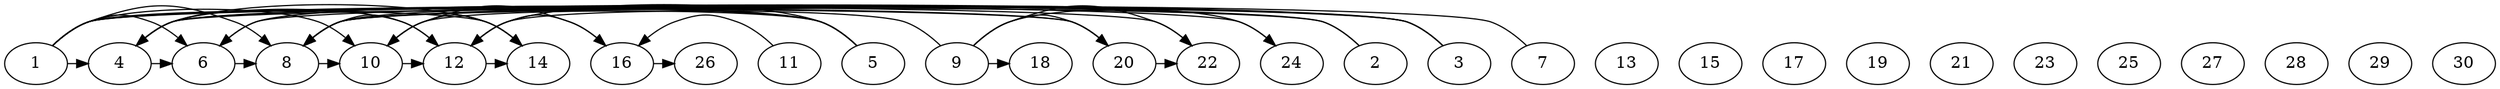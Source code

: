 // The Round Graph
digraph "3_Gilbert_pri" {
	1 [label=1]
	2 [label=2]
	3 [label=3]
	4 [label=4]
	5 [label=5]
	6 [label=6]
	7 [label=7]
	8 [label=8]
	9 [label=9]
	10 [label=10]
	11 [label=11]
	12 [label=12]
	13 [label=13]
	14 [label=14]
	15 [label=15]
	16 [label=16]
	17 [label=17]
	18 [label=18]
	19 [label=19]
	20 [label=20]
	21 [label=21]
	22 [label=22]
	23 [label=23]
	24 [label=24]
	25 [label=25]
	26 [label=26]
	27 [label=27]
	28 [label=28]
	29 [label=29]
	30 [label=30]
	1 -> 4 [constraint=false]
	1 -> 6 [constraint=false]
	1 -> 8 [constraint=false]
	1 -> 10 [constraint=false]
	1 -> 14 [constraint=false]
	1 -> 20 [constraint=false]
	1 -> 22 [constraint=false]
	1 -> 24 [constraint=false]
	2 -> 4 [constraint=false]
	2 -> 8 [constraint=false]
	3 -> 4 [constraint=false]
	3 -> 6 [constraint=false]
	3 -> 8 [constraint=false]
	4 -> 6 [constraint=false]
	4 -> 12 [constraint=false]
	4 -> 14 [constraint=false]
	4 -> 20 [constraint=false]
	5 -> 6 [constraint=false]
	5 -> 8 [constraint=false]
	5 -> 10 [constraint=false]
	5 -> 12 [constraint=false]
	6 -> 8 [constraint=false]
	7 -> 8 [constraint=false]
	8 -> 10 [constraint=false]
	8 -> 12 [constraint=false]
	9 -> 12 [constraint=false]
	9 -> 18 [constraint=false]
	9 -> 20 [constraint=false]
	9 -> 22 [constraint=false]
	9 -> 24 [constraint=false]
	10 -> 12 [constraint=false]
	10 -> 14 [constraint=false]
	10 -> 16 [constraint=false]
	11 -> 16 [constraint=false]
	12 -> 14 [constraint=false]
	12 -> 16 [constraint=false]
	16 -> 26 [constraint=false]
	20 -> 22 [constraint=false]
}
